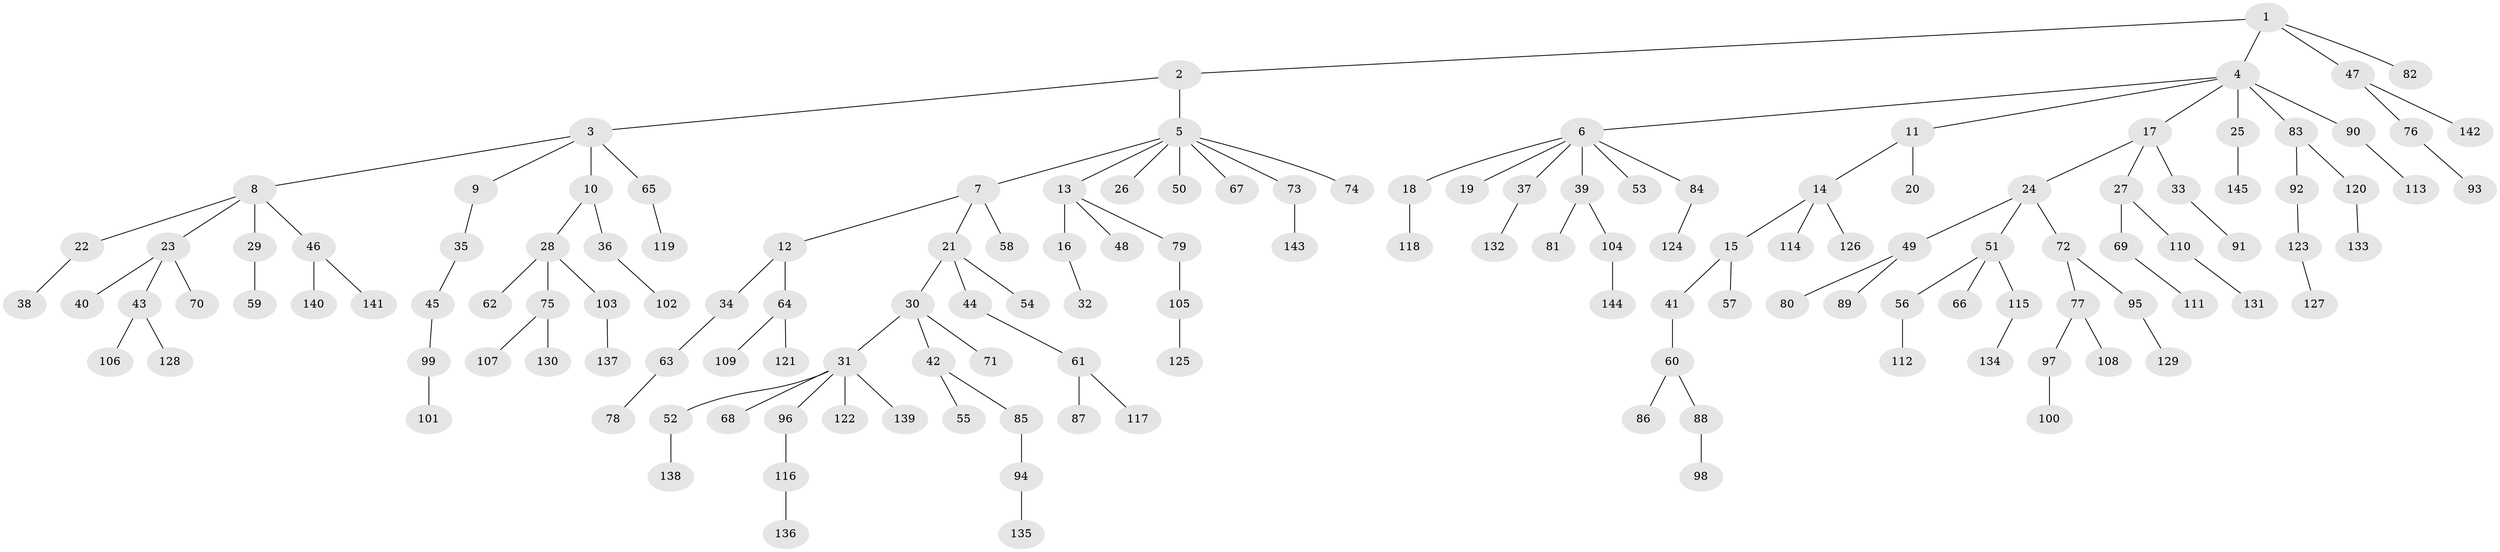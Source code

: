 // Generated by graph-tools (version 1.1) at 2025/11/02/27/25 16:11:25]
// undirected, 145 vertices, 144 edges
graph export_dot {
graph [start="1"]
  node [color=gray90,style=filled];
  1;
  2;
  3;
  4;
  5;
  6;
  7;
  8;
  9;
  10;
  11;
  12;
  13;
  14;
  15;
  16;
  17;
  18;
  19;
  20;
  21;
  22;
  23;
  24;
  25;
  26;
  27;
  28;
  29;
  30;
  31;
  32;
  33;
  34;
  35;
  36;
  37;
  38;
  39;
  40;
  41;
  42;
  43;
  44;
  45;
  46;
  47;
  48;
  49;
  50;
  51;
  52;
  53;
  54;
  55;
  56;
  57;
  58;
  59;
  60;
  61;
  62;
  63;
  64;
  65;
  66;
  67;
  68;
  69;
  70;
  71;
  72;
  73;
  74;
  75;
  76;
  77;
  78;
  79;
  80;
  81;
  82;
  83;
  84;
  85;
  86;
  87;
  88;
  89;
  90;
  91;
  92;
  93;
  94;
  95;
  96;
  97;
  98;
  99;
  100;
  101;
  102;
  103;
  104;
  105;
  106;
  107;
  108;
  109;
  110;
  111;
  112;
  113;
  114;
  115;
  116;
  117;
  118;
  119;
  120;
  121;
  122;
  123;
  124;
  125;
  126;
  127;
  128;
  129;
  130;
  131;
  132;
  133;
  134;
  135;
  136;
  137;
  138;
  139;
  140;
  141;
  142;
  143;
  144;
  145;
  1 -- 2;
  1 -- 4;
  1 -- 47;
  1 -- 82;
  2 -- 3;
  2 -- 5;
  3 -- 8;
  3 -- 9;
  3 -- 10;
  3 -- 65;
  4 -- 6;
  4 -- 11;
  4 -- 17;
  4 -- 25;
  4 -- 83;
  4 -- 90;
  5 -- 7;
  5 -- 13;
  5 -- 26;
  5 -- 50;
  5 -- 67;
  5 -- 73;
  5 -- 74;
  6 -- 18;
  6 -- 19;
  6 -- 37;
  6 -- 39;
  6 -- 53;
  6 -- 84;
  7 -- 12;
  7 -- 21;
  7 -- 58;
  8 -- 22;
  8 -- 23;
  8 -- 29;
  8 -- 46;
  9 -- 35;
  10 -- 28;
  10 -- 36;
  11 -- 14;
  11 -- 20;
  12 -- 34;
  12 -- 64;
  13 -- 16;
  13 -- 48;
  13 -- 79;
  14 -- 15;
  14 -- 114;
  14 -- 126;
  15 -- 41;
  15 -- 57;
  16 -- 32;
  17 -- 24;
  17 -- 27;
  17 -- 33;
  18 -- 118;
  21 -- 30;
  21 -- 44;
  21 -- 54;
  22 -- 38;
  23 -- 40;
  23 -- 43;
  23 -- 70;
  24 -- 49;
  24 -- 51;
  24 -- 72;
  25 -- 145;
  27 -- 69;
  27 -- 110;
  28 -- 62;
  28 -- 75;
  28 -- 103;
  29 -- 59;
  30 -- 31;
  30 -- 42;
  30 -- 71;
  31 -- 52;
  31 -- 68;
  31 -- 96;
  31 -- 122;
  31 -- 139;
  33 -- 91;
  34 -- 63;
  35 -- 45;
  36 -- 102;
  37 -- 132;
  39 -- 81;
  39 -- 104;
  41 -- 60;
  42 -- 55;
  42 -- 85;
  43 -- 106;
  43 -- 128;
  44 -- 61;
  45 -- 99;
  46 -- 140;
  46 -- 141;
  47 -- 76;
  47 -- 142;
  49 -- 80;
  49 -- 89;
  51 -- 56;
  51 -- 66;
  51 -- 115;
  52 -- 138;
  56 -- 112;
  60 -- 86;
  60 -- 88;
  61 -- 87;
  61 -- 117;
  63 -- 78;
  64 -- 109;
  64 -- 121;
  65 -- 119;
  69 -- 111;
  72 -- 77;
  72 -- 95;
  73 -- 143;
  75 -- 107;
  75 -- 130;
  76 -- 93;
  77 -- 97;
  77 -- 108;
  79 -- 105;
  83 -- 92;
  83 -- 120;
  84 -- 124;
  85 -- 94;
  88 -- 98;
  90 -- 113;
  92 -- 123;
  94 -- 135;
  95 -- 129;
  96 -- 116;
  97 -- 100;
  99 -- 101;
  103 -- 137;
  104 -- 144;
  105 -- 125;
  110 -- 131;
  115 -- 134;
  116 -- 136;
  120 -- 133;
  123 -- 127;
}
